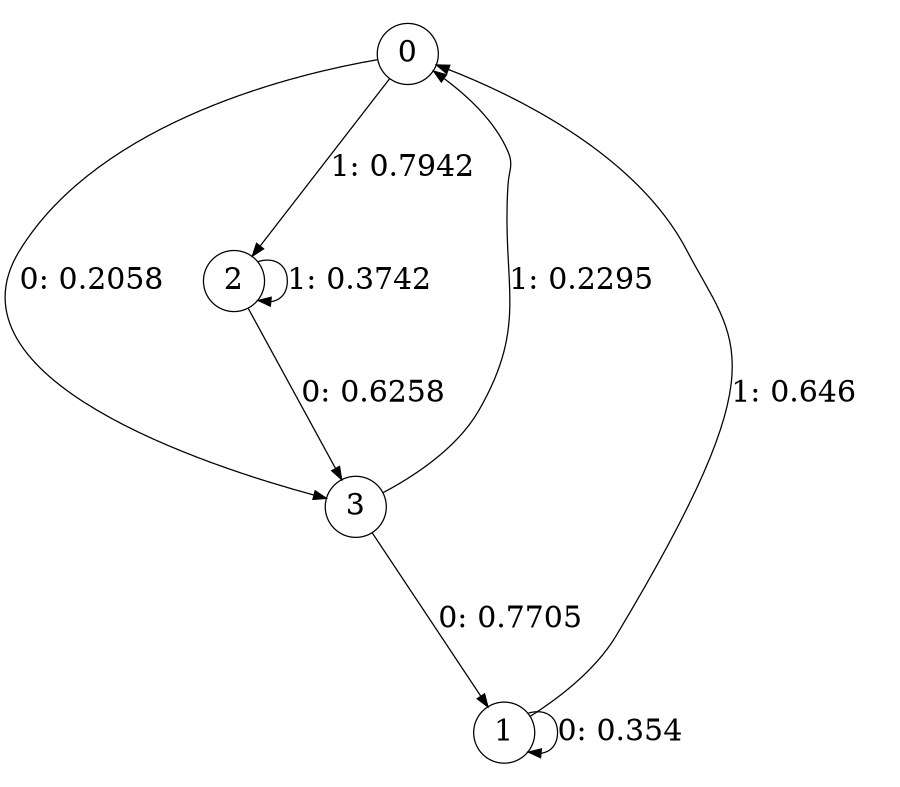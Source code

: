 digraph "ch44concat_phase3_L2" {
size = "6,8.5";
ratio = "fill";
node [shape = circle];
node [fontsize = 24];
edge [fontsize = 24];
0 -> 3 [label = "0: 0.2058   "];
0 -> 2 [label = "1: 0.7942   "];
1 -> 1 [label = "0: 0.354    "];
1 -> 0 [label = "1: 0.646    "];
2 -> 3 [label = "0: 0.6258   "];
2 -> 2 [label = "1: 0.3742   "];
3 -> 1 [label = "0: 0.7705   "];
3 -> 0 [label = "1: 0.2295   "];
}